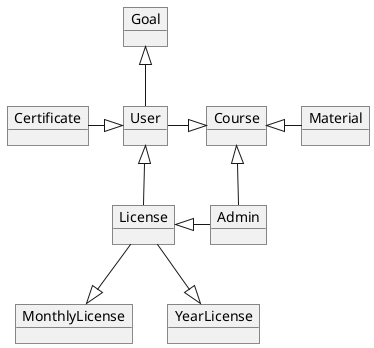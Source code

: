 @startuml


object User
object Goal
object Admin
object MonthlyLicense
object YearLicense
object Course
object Certificate
object Material
object License


Goal <|-down-User
User <|-down-License
User <|-left-Certificate
Course <|-left-User


License -down-|> MonthlyLicense
License -down-|>  YearLicense

Course <|-right- Material

License <|-right- Admin
Course <|-down- Admin

@enduml